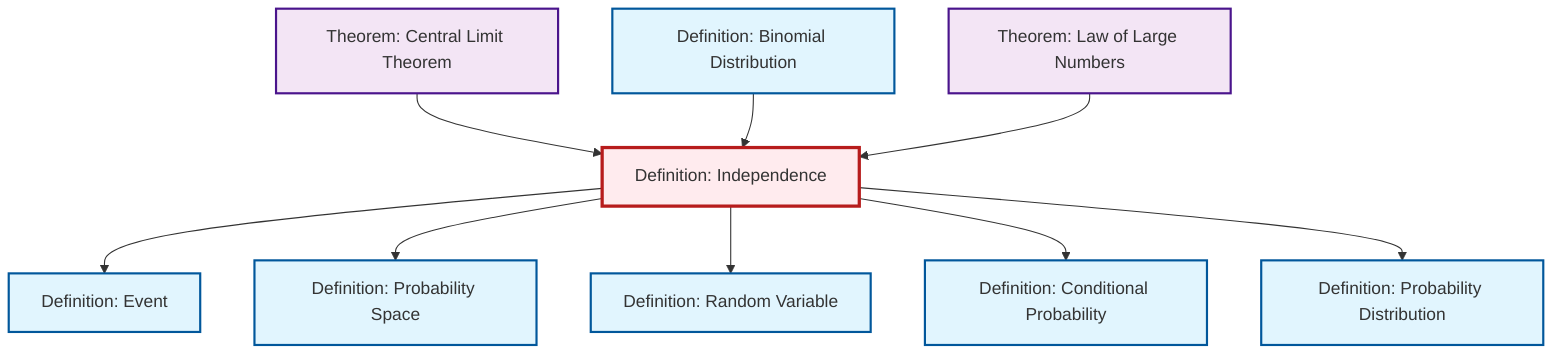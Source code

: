 graph TD
    classDef definition fill:#e1f5fe,stroke:#01579b,stroke-width:2px
    classDef theorem fill:#f3e5f5,stroke:#4a148c,stroke-width:2px
    classDef axiom fill:#fff3e0,stroke:#e65100,stroke-width:2px
    classDef example fill:#e8f5e9,stroke:#1b5e20,stroke-width:2px
    classDef current fill:#ffebee,stroke:#b71c1c,stroke-width:3px
    def-probability-distribution["Definition: Probability Distribution"]:::definition
    def-binomial-distribution["Definition: Binomial Distribution"]:::definition
    thm-law-of-large-numbers["Theorem: Law of Large Numbers"]:::theorem
    def-random-variable["Definition: Random Variable"]:::definition
    thm-central-limit["Theorem: Central Limit Theorem"]:::theorem
    def-event["Definition: Event"]:::definition
    def-conditional-probability["Definition: Conditional Probability"]:::definition
    def-independence["Definition: Independence"]:::definition
    def-probability-space["Definition: Probability Space"]:::definition
    def-independence --> def-event
    def-independence --> def-probability-space
    def-independence --> def-random-variable
    def-independence --> def-conditional-probability
    thm-central-limit --> def-independence
    def-binomial-distribution --> def-independence
    def-independence --> def-probability-distribution
    thm-law-of-large-numbers --> def-independence
    class def-independence current
